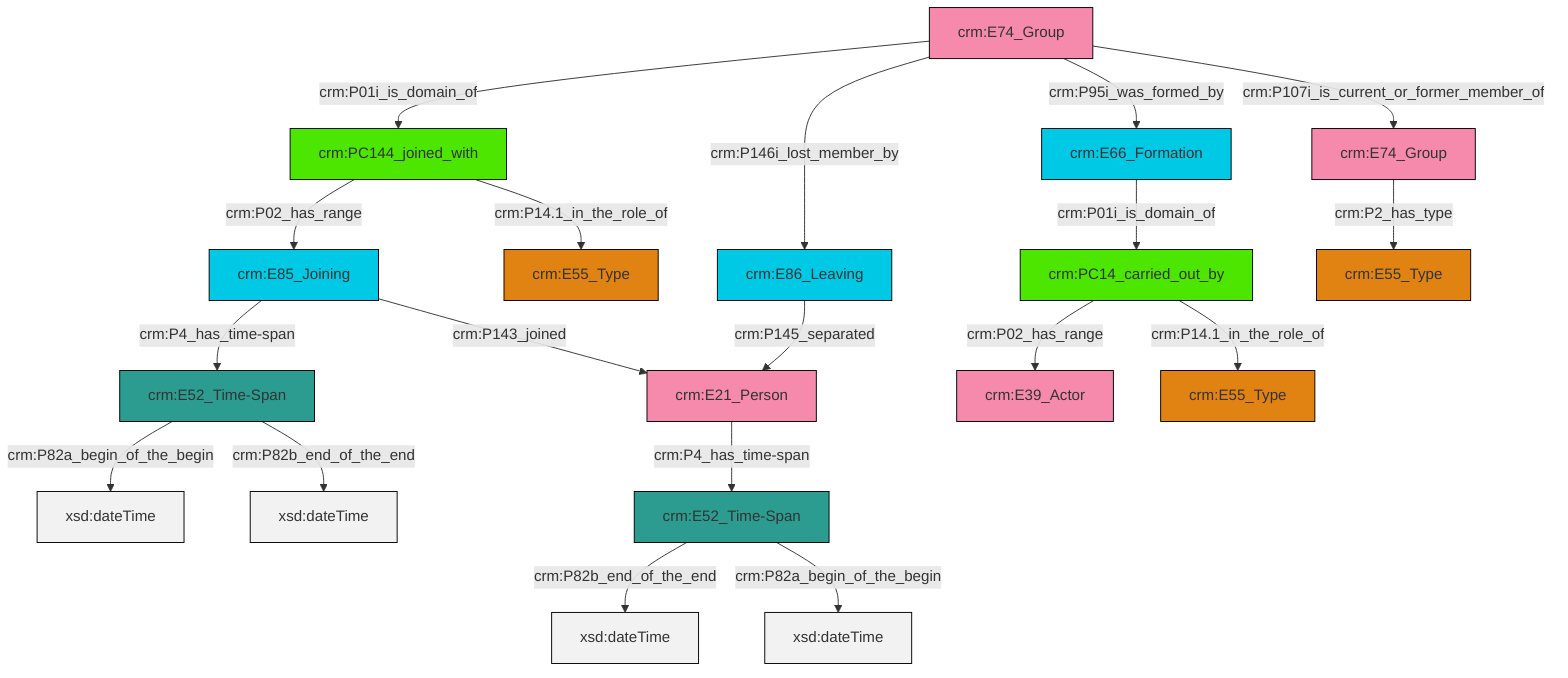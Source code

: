 graph TD
classDef Literal fill:#f2f2f2,stroke:#000000;
classDef CRM_Entity fill:#FFFFFF,stroke:#000000;
classDef Temporal_Entity fill:#00C9E6, stroke:#000000;
classDef Type fill:#E18312, stroke:#000000;
classDef Time-Span fill:#2C9C91, stroke:#000000;
classDef Appellation fill:#FFEB7F, stroke:#000000;
classDef Place fill:#008836, stroke:#000000;
classDef Persistent_Item fill:#B266B2, stroke:#000000;
classDef Conceptual_Object fill:#FFD700, stroke:#000000;
classDef Physical_Thing fill:#D2B48C, stroke:#000000;
classDef Actor fill:#f58aad, stroke:#000000;
classDef PC_Classes fill:#4ce600, stroke:#000000;
classDef Multi fill:#cccccc,stroke:#000000;

2["crm:E21_Person"]:::Actor -->|crm:P4_has_time-span| 3["crm:E52_Time-Span"]:::Time-Span
4["crm:E66_Formation"]:::Temporal_Entity -->|crm:P01i_is_domain_of| 0["crm:PC14_carried_out_by"]:::PC_Classes
5["crm:E85_Joining"]:::Temporal_Entity -->|crm:P4_has_time-span| 6["crm:E52_Time-Span"]:::Time-Span
5["crm:E85_Joining"]:::Temporal_Entity -->|crm:P143_joined| 2["crm:E21_Person"]:::Actor
10["crm:E74_Group"]:::Actor -->|crm:P2_has_type| 11["crm:E55_Type"]:::Type
12["crm:E74_Group"]:::Actor -->|crm:P01i_is_domain_of| 13["crm:PC144_joined_with"]:::PC_Classes
12["crm:E74_Group"]:::Actor -->|crm:P146i_lost_member_by| 18["crm:E86_Leaving"]:::Temporal_Entity
12["crm:E74_Group"]:::Actor -->|crm:P95i_was_formed_by| 4["crm:E66_Formation"]:::Temporal_Entity
6["crm:E52_Time-Span"]:::Time-Span -->|crm:P82a_begin_of_the_begin| 25[xsd:dateTime]:::Literal
0["crm:PC14_carried_out_by"]:::PC_Classes -->|crm:P02_has_range| 19["crm:E39_Actor"]:::Actor
18["crm:E86_Leaving"]:::Temporal_Entity -->|crm:P145_separated| 2["crm:E21_Person"]:::Actor
6["crm:E52_Time-Span"]:::Time-Span -->|crm:P82b_end_of_the_end| 28[xsd:dateTime]:::Literal
13["crm:PC144_joined_with"]:::PC_Classes -->|crm:P02_has_range| 5["crm:E85_Joining"]:::Temporal_Entity
12["crm:E74_Group"]:::Actor -->|crm:P107i_is_current_or_former_member_of| 10["crm:E74_Group"]:::Actor
3["crm:E52_Time-Span"]:::Time-Span -->|crm:P82b_end_of_the_end| 31[xsd:dateTime]:::Literal
13["crm:PC144_joined_with"]:::PC_Classes -->|crm:P14.1_in_the_role_of| 8["crm:E55_Type"]:::Type
0["crm:PC14_carried_out_by"]:::PC_Classes -->|crm:P14.1_in_the_role_of| 16["crm:E55_Type"]:::Type
3["crm:E52_Time-Span"]:::Time-Span -->|crm:P82a_begin_of_the_begin| 32[xsd:dateTime]:::Literal